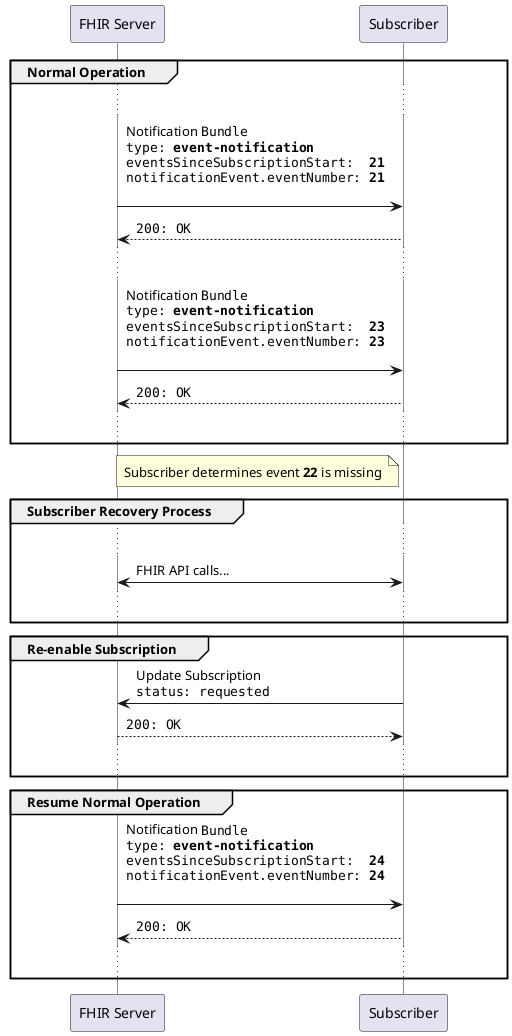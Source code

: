 @startuml
skinparam NoteTextAlignment left
skinparam Padding 2
skinparam ParticipantPadding 50
skinparam LifelineStrategy solid

participant "FHIR Server" as S
participant Subscriber    as C

group Normal Operation
  ...
  S -> C: Notification ""Bundle""\n""type: **event-notification**""\n""eventsSinceSubscriptionStart:  **21**""\n""notificationEvent.eventNumber: **21**""\n
  return ""200: OK""
  ...
  S -> C: Notification ""Bundle""\n""type: **event-notification**""\n""eventsSinceSubscriptionStart:  **23**""\n""notificationEvent.eventNumber: **23**""\n
  return ""200: OK""
  ...
end

note left of C
  Subscriber determines event **22** is missing
end note

group Subscriber Recovery Process
  ...
  C <-> S: FHIR API calls...
  ...
end

group Re-enable Subscription
  C -> S:Update Subscription\n""status: requested""
  return ""200: OK""
  ...
end

group Resume Normal Operation
  S -> C: Notification ""Bundle""\n""type: **event-notification**""\n""eventsSinceSubscriptionStart:  **24**""\n""notificationEvent.eventNumber: **24**""\n
  return ""200: OK""
  ...
end
@enduml